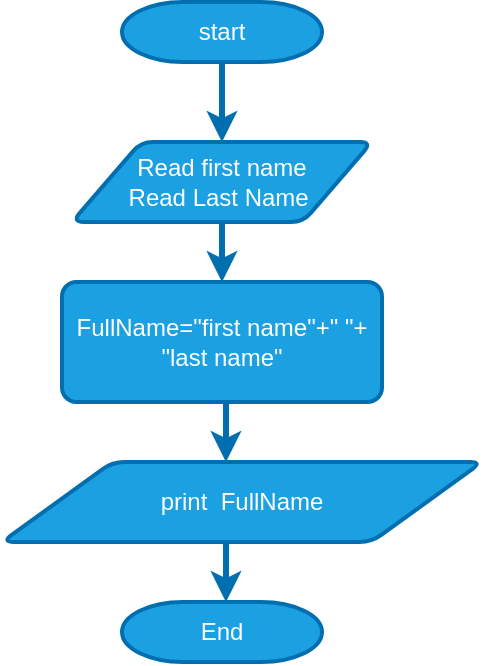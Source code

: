 <mxfile>
    <diagram id="VUIJKrfgQ0uliazTKk0X" name="Page-1">
        <mxGraphModel dx="550" dy="351" grid="1" gridSize="10" guides="1" tooltips="1" connect="1" arrows="1" fold="1" page="1" pageScale="1" pageWidth="850" pageHeight="1100" math="0" shadow="0">
            <root>
                <mxCell id="0"/>
                <mxCell id="1" parent="0"/>
                <mxCell id="4" value="" style="edgeStyle=none;html=1;fillColor=#1ba1e2;strokeColor=#006EAF;strokeWidth=3;" edge="1" parent="1" source="2">
                    <mxGeometry relative="1" as="geometry">
                        <mxPoint x="270" y="90" as="targetPoint"/>
                    </mxGeometry>
                </mxCell>
                <mxCell id="2" value="start" style="strokeWidth=2;html=1;shape=mxgraph.flowchart.terminator;whiteSpace=wrap;fillColor=#1ba1e2;fontColor=#ffffff;strokeColor=#006EAF;" vertex="1" parent="1">
                    <mxGeometry x="220" y="20" width="100" height="30" as="geometry"/>
                </mxCell>
                <mxCell id="7" value="" style="edgeStyle=none;html=1;strokeWidth=3;fillColor=#1ba1e2;strokeColor=#006EAF;" edge="1" parent="1" source="5" target="6">
                    <mxGeometry relative="1" as="geometry"/>
                </mxCell>
                <mxCell id="5" value="&lt;span style=&quot;&quot;&gt;Read first name&lt;/span&gt;&lt;br style=&quot;&quot;&gt;&lt;span style=&quot;&quot;&gt;Read Last Name&amp;nbsp;&lt;/span&gt;" style="shape=parallelogram;html=1;strokeWidth=2;perimeter=parallelogramPerimeter;whiteSpace=wrap;rounded=1;arcSize=12;size=0.23;fillColor=#1ba1e2;fontColor=#ffffff;strokeColor=#006EAF;align=center;" vertex="1" parent="1">
                    <mxGeometry x="195" y="90" width="150" height="40" as="geometry"/>
                </mxCell>
                <mxCell id="6" value="FullName=&quot;first name&quot;+&quot; &quot;+ &quot;last name&quot;" style="whiteSpace=wrap;html=1;fillColor=#1ba1e2;strokeColor=#006EAF;fontColor=#ffffff;strokeWidth=2;rounded=1;arcSize=12;" vertex="1" parent="1">
                    <mxGeometry x="190" y="160" width="160" height="60" as="geometry"/>
                </mxCell>
                <mxCell id="16" value="" style="edgeStyle=none;html=1;strokeWidth=3;fillColor=#1ba1e2;strokeColor=#006EAF;" edge="1" parent="1">
                    <mxGeometry relative="1" as="geometry">
                        <mxPoint x="272" y="290" as="sourcePoint"/>
                        <mxPoint x="272" y="320" as="targetPoint"/>
                    </mxGeometry>
                </mxCell>
                <mxCell id="10" value="print&amp;nbsp; FullName" style="shape=parallelogram;html=1;strokeWidth=2;perimeter=parallelogramPerimeter;whiteSpace=wrap;rounded=1;arcSize=12;size=0.23;fillColor=#1ba1e2;fontColor=#ffffff;strokeColor=#006EAF;" vertex="1" parent="1">
                    <mxGeometry x="160" y="250" width="240" height="40" as="geometry"/>
                </mxCell>
                <mxCell id="12" value="" style="edgeStyle=none;html=1;strokeWidth=3;fillColor=#1ba1e2;strokeColor=#006EAF;entryX=0.5;entryY=0;entryDx=0;entryDy=0;" edge="1" parent="1">
                    <mxGeometry relative="1" as="geometry">
                        <mxPoint x="272" y="220" as="sourcePoint"/>
                        <mxPoint x="272" y="250" as="targetPoint"/>
                    </mxGeometry>
                </mxCell>
                <mxCell id="14" value="End" style="strokeWidth=2;html=1;shape=mxgraph.flowchart.terminator;whiteSpace=wrap;fillColor=#1ba1e2;fontColor=#ffffff;strokeColor=#006EAF;" vertex="1" parent="1">
                    <mxGeometry x="220" y="320" width="100" height="30" as="geometry"/>
                </mxCell>
            </root>
        </mxGraphModel>
    </diagram>
</mxfile>